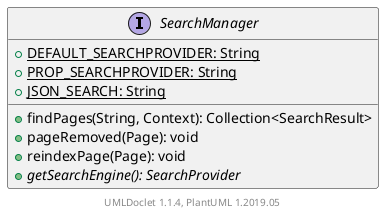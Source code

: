 @startuml

    interface SearchManager [[SearchManager.html]] {
        {static} +DEFAULT_SEARCHPROVIDER: String
        {static} +PROP_SEARCHPROVIDER: String
        {static} +JSON_SEARCH: String
        +findPages(String, Context): Collection<SearchResult>
        +pageRemoved(Page): void
        +reindexPage(Page): void
        {abstract} +getSearchEngine(): SearchProvider
    }


    center footer UMLDoclet 1.1.4, PlantUML 1.2019.05
@enduml
